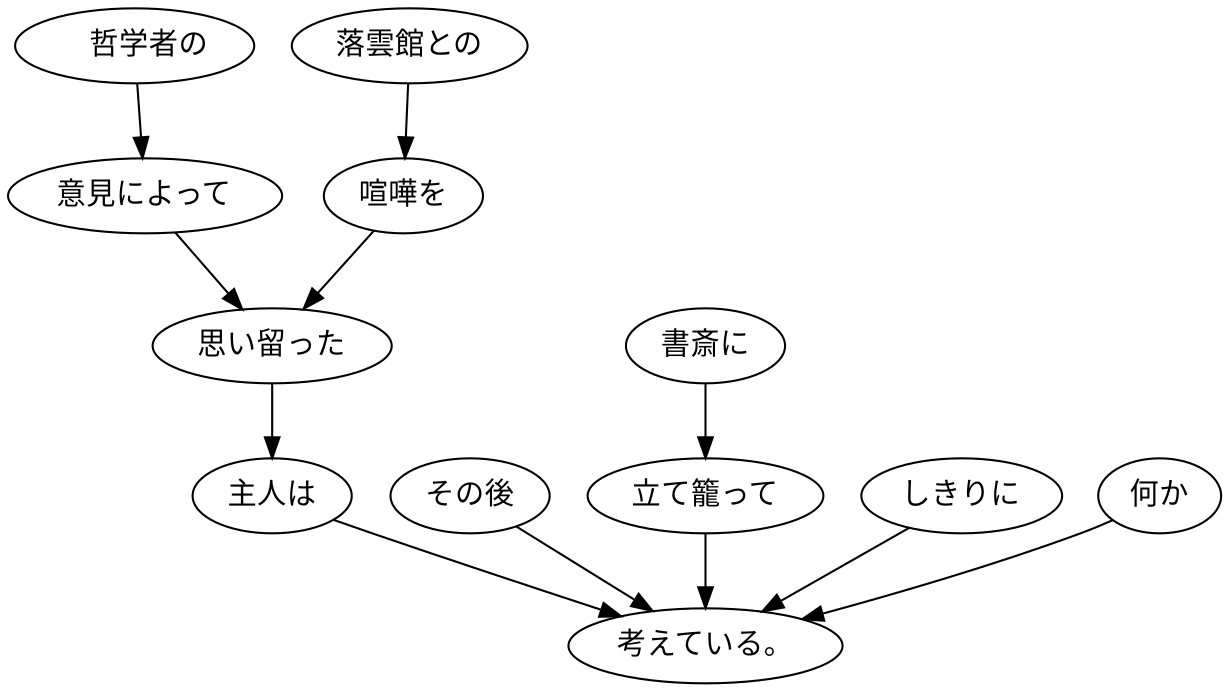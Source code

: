 digraph graph5600 {
	node0 [label="　哲学者の"];
	node1 [label="意見によって"];
	node2 [label="落雲館との"];
	node3 [label="喧嘩を"];
	node4 [label="思い留った"];
	node5 [label="主人は"];
	node6 [label="その後"];
	node7 [label="書斎に"];
	node8 [label="立て籠って"];
	node9 [label="しきりに"];
	node10 [label="何か"];
	node11 [label="考えている。"];
	node0 -> node1;
	node1 -> node4;
	node2 -> node3;
	node3 -> node4;
	node4 -> node5;
	node5 -> node11;
	node6 -> node11;
	node7 -> node8;
	node8 -> node11;
	node9 -> node11;
	node10 -> node11;
}
